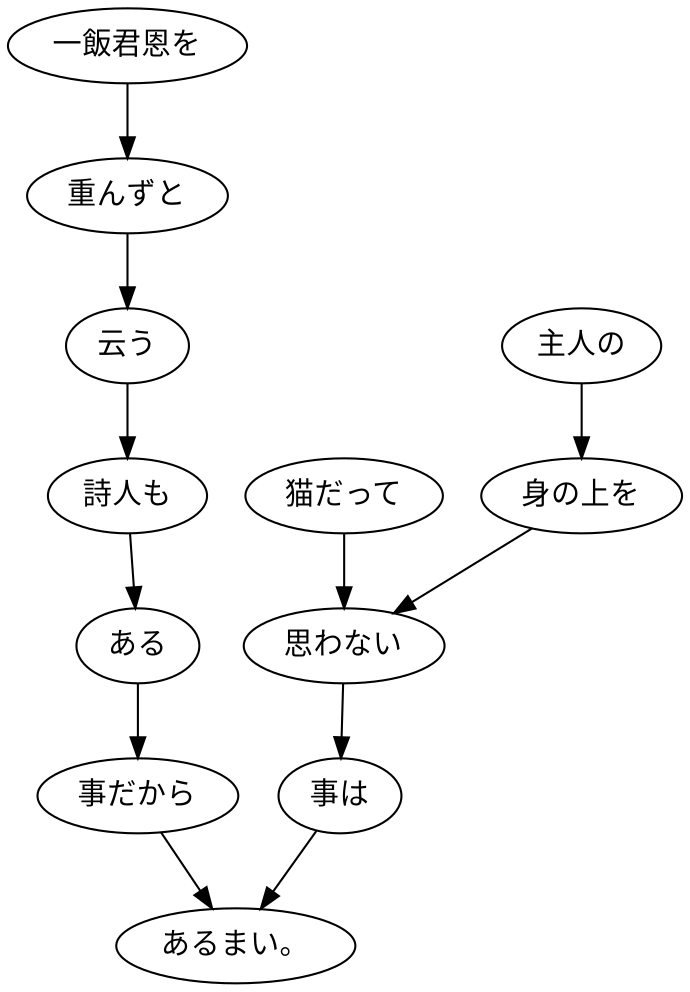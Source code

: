 digraph graph4513 {
	node0 [label="一飯君恩を"];
	node1 [label="重んずと"];
	node2 [label="云う"];
	node3 [label="詩人も"];
	node4 [label="ある"];
	node5 [label="事だから"];
	node6 [label="猫だって"];
	node7 [label="主人の"];
	node8 [label="身の上を"];
	node9 [label="思わない"];
	node10 [label="事は"];
	node11 [label="あるまい。"];
	node0 -> node1;
	node1 -> node2;
	node2 -> node3;
	node3 -> node4;
	node4 -> node5;
	node5 -> node11;
	node6 -> node9;
	node7 -> node8;
	node8 -> node9;
	node9 -> node10;
	node10 -> node11;
}
